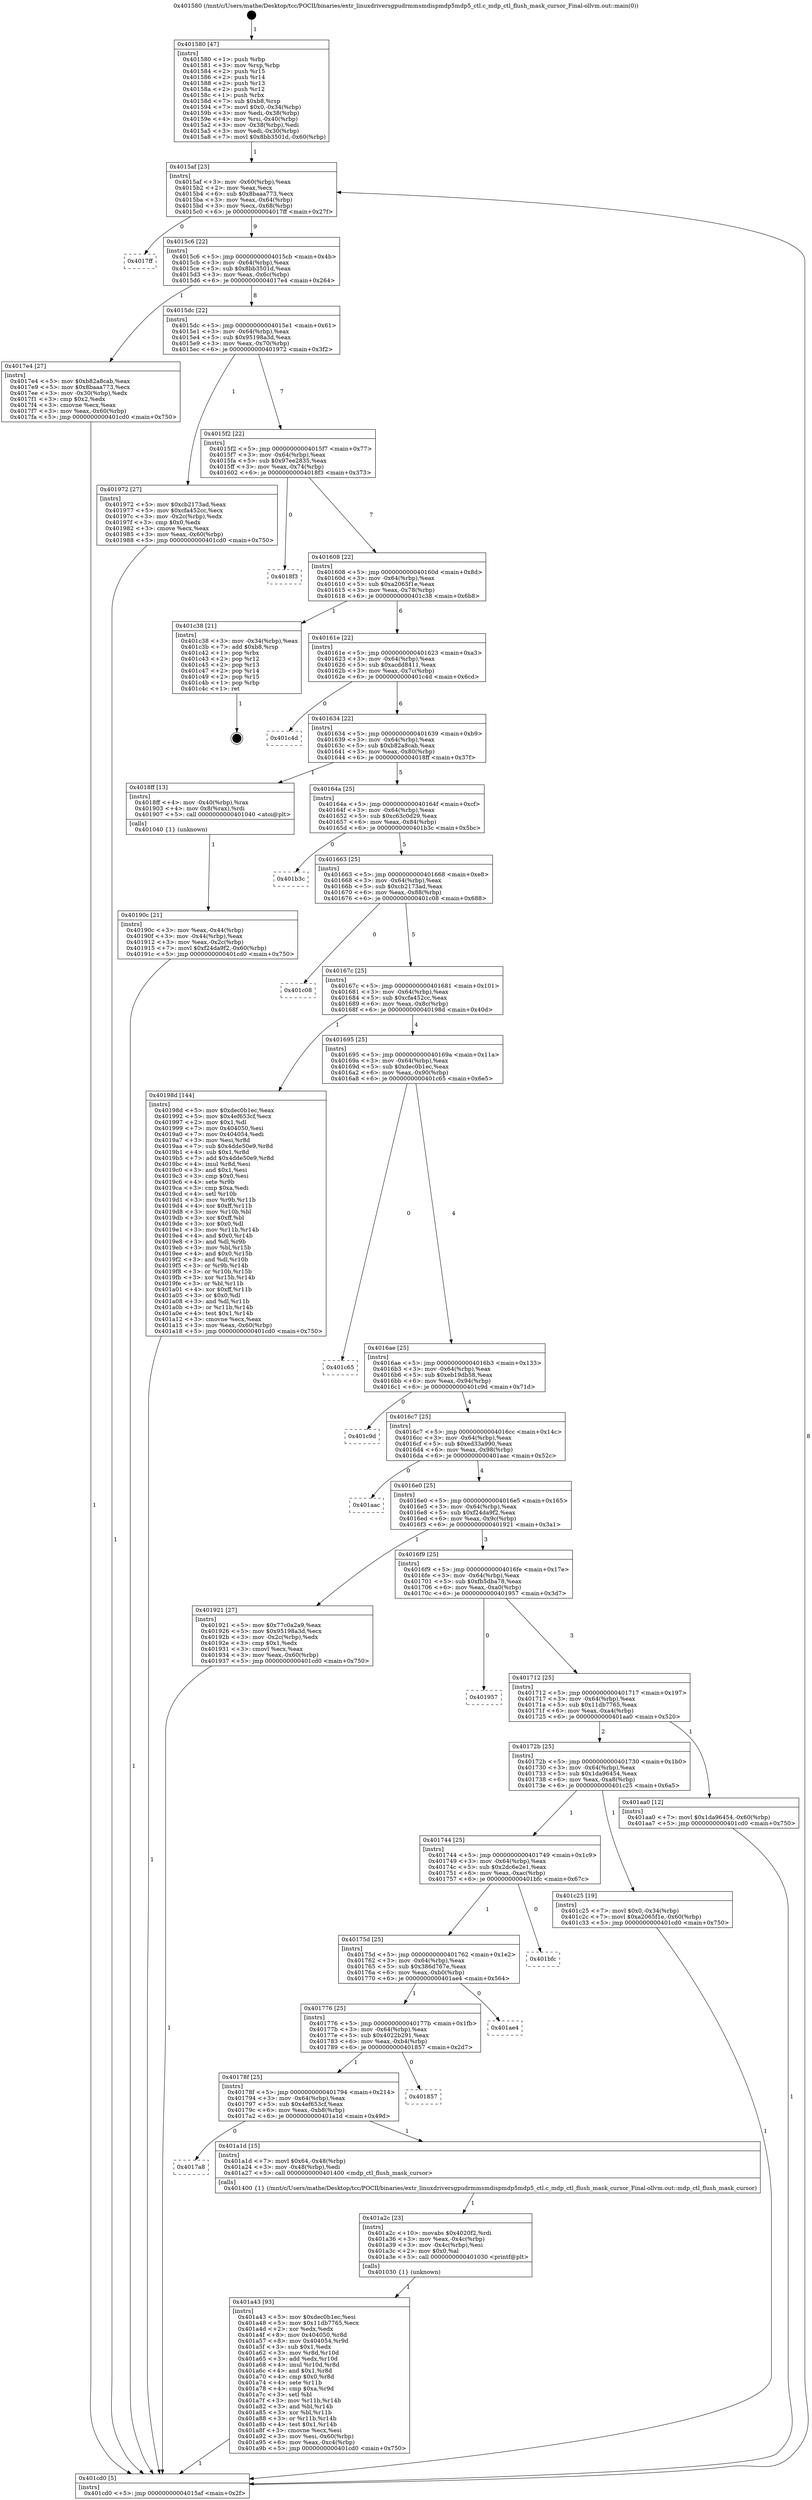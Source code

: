 digraph "0x401580" {
  label = "0x401580 (/mnt/c/Users/mathe/Desktop/tcc/POCII/binaries/extr_linuxdriversgpudrmmsmdispmdp5mdp5_ctl.c_mdp_ctl_flush_mask_cursor_Final-ollvm.out::main(0))"
  labelloc = "t"
  node[shape=record]

  Entry [label="",width=0.3,height=0.3,shape=circle,fillcolor=black,style=filled]
  "0x4015af" [label="{
     0x4015af [23]\l
     | [instrs]\l
     &nbsp;&nbsp;0x4015af \<+3\>: mov -0x60(%rbp),%eax\l
     &nbsp;&nbsp;0x4015b2 \<+2\>: mov %eax,%ecx\l
     &nbsp;&nbsp;0x4015b4 \<+6\>: sub $0x8baaa773,%ecx\l
     &nbsp;&nbsp;0x4015ba \<+3\>: mov %eax,-0x64(%rbp)\l
     &nbsp;&nbsp;0x4015bd \<+3\>: mov %ecx,-0x68(%rbp)\l
     &nbsp;&nbsp;0x4015c0 \<+6\>: je 00000000004017ff \<main+0x27f\>\l
  }"]
  "0x4017ff" [label="{
     0x4017ff\l
  }", style=dashed]
  "0x4015c6" [label="{
     0x4015c6 [22]\l
     | [instrs]\l
     &nbsp;&nbsp;0x4015c6 \<+5\>: jmp 00000000004015cb \<main+0x4b\>\l
     &nbsp;&nbsp;0x4015cb \<+3\>: mov -0x64(%rbp),%eax\l
     &nbsp;&nbsp;0x4015ce \<+5\>: sub $0x8bb3501d,%eax\l
     &nbsp;&nbsp;0x4015d3 \<+3\>: mov %eax,-0x6c(%rbp)\l
     &nbsp;&nbsp;0x4015d6 \<+6\>: je 00000000004017e4 \<main+0x264\>\l
  }"]
  Exit [label="",width=0.3,height=0.3,shape=circle,fillcolor=black,style=filled,peripheries=2]
  "0x4017e4" [label="{
     0x4017e4 [27]\l
     | [instrs]\l
     &nbsp;&nbsp;0x4017e4 \<+5\>: mov $0xb82a8cab,%eax\l
     &nbsp;&nbsp;0x4017e9 \<+5\>: mov $0x8baaa773,%ecx\l
     &nbsp;&nbsp;0x4017ee \<+3\>: mov -0x30(%rbp),%edx\l
     &nbsp;&nbsp;0x4017f1 \<+3\>: cmp $0x2,%edx\l
     &nbsp;&nbsp;0x4017f4 \<+3\>: cmovne %ecx,%eax\l
     &nbsp;&nbsp;0x4017f7 \<+3\>: mov %eax,-0x60(%rbp)\l
     &nbsp;&nbsp;0x4017fa \<+5\>: jmp 0000000000401cd0 \<main+0x750\>\l
  }"]
  "0x4015dc" [label="{
     0x4015dc [22]\l
     | [instrs]\l
     &nbsp;&nbsp;0x4015dc \<+5\>: jmp 00000000004015e1 \<main+0x61\>\l
     &nbsp;&nbsp;0x4015e1 \<+3\>: mov -0x64(%rbp),%eax\l
     &nbsp;&nbsp;0x4015e4 \<+5\>: sub $0x95198a3d,%eax\l
     &nbsp;&nbsp;0x4015e9 \<+3\>: mov %eax,-0x70(%rbp)\l
     &nbsp;&nbsp;0x4015ec \<+6\>: je 0000000000401972 \<main+0x3f2\>\l
  }"]
  "0x401cd0" [label="{
     0x401cd0 [5]\l
     | [instrs]\l
     &nbsp;&nbsp;0x401cd0 \<+5\>: jmp 00000000004015af \<main+0x2f\>\l
  }"]
  "0x401580" [label="{
     0x401580 [47]\l
     | [instrs]\l
     &nbsp;&nbsp;0x401580 \<+1\>: push %rbp\l
     &nbsp;&nbsp;0x401581 \<+3\>: mov %rsp,%rbp\l
     &nbsp;&nbsp;0x401584 \<+2\>: push %r15\l
     &nbsp;&nbsp;0x401586 \<+2\>: push %r14\l
     &nbsp;&nbsp;0x401588 \<+2\>: push %r13\l
     &nbsp;&nbsp;0x40158a \<+2\>: push %r12\l
     &nbsp;&nbsp;0x40158c \<+1\>: push %rbx\l
     &nbsp;&nbsp;0x40158d \<+7\>: sub $0xb8,%rsp\l
     &nbsp;&nbsp;0x401594 \<+7\>: movl $0x0,-0x34(%rbp)\l
     &nbsp;&nbsp;0x40159b \<+3\>: mov %edi,-0x38(%rbp)\l
     &nbsp;&nbsp;0x40159e \<+4\>: mov %rsi,-0x40(%rbp)\l
     &nbsp;&nbsp;0x4015a2 \<+3\>: mov -0x38(%rbp),%edi\l
     &nbsp;&nbsp;0x4015a5 \<+3\>: mov %edi,-0x30(%rbp)\l
     &nbsp;&nbsp;0x4015a8 \<+7\>: movl $0x8bb3501d,-0x60(%rbp)\l
  }"]
  "0x401a43" [label="{
     0x401a43 [93]\l
     | [instrs]\l
     &nbsp;&nbsp;0x401a43 \<+5\>: mov $0xdec0b1ec,%esi\l
     &nbsp;&nbsp;0x401a48 \<+5\>: mov $0x11db7765,%ecx\l
     &nbsp;&nbsp;0x401a4d \<+2\>: xor %edx,%edx\l
     &nbsp;&nbsp;0x401a4f \<+8\>: mov 0x404050,%r8d\l
     &nbsp;&nbsp;0x401a57 \<+8\>: mov 0x404054,%r9d\l
     &nbsp;&nbsp;0x401a5f \<+3\>: sub $0x1,%edx\l
     &nbsp;&nbsp;0x401a62 \<+3\>: mov %r8d,%r10d\l
     &nbsp;&nbsp;0x401a65 \<+3\>: add %edx,%r10d\l
     &nbsp;&nbsp;0x401a68 \<+4\>: imul %r10d,%r8d\l
     &nbsp;&nbsp;0x401a6c \<+4\>: and $0x1,%r8d\l
     &nbsp;&nbsp;0x401a70 \<+4\>: cmp $0x0,%r8d\l
     &nbsp;&nbsp;0x401a74 \<+4\>: sete %r11b\l
     &nbsp;&nbsp;0x401a78 \<+4\>: cmp $0xa,%r9d\l
     &nbsp;&nbsp;0x401a7c \<+3\>: setl %bl\l
     &nbsp;&nbsp;0x401a7f \<+3\>: mov %r11b,%r14b\l
     &nbsp;&nbsp;0x401a82 \<+3\>: and %bl,%r14b\l
     &nbsp;&nbsp;0x401a85 \<+3\>: xor %bl,%r11b\l
     &nbsp;&nbsp;0x401a88 \<+3\>: or %r11b,%r14b\l
     &nbsp;&nbsp;0x401a8b \<+4\>: test $0x1,%r14b\l
     &nbsp;&nbsp;0x401a8f \<+3\>: cmovne %ecx,%esi\l
     &nbsp;&nbsp;0x401a92 \<+3\>: mov %esi,-0x60(%rbp)\l
     &nbsp;&nbsp;0x401a95 \<+6\>: mov %eax,-0xc4(%rbp)\l
     &nbsp;&nbsp;0x401a9b \<+5\>: jmp 0000000000401cd0 \<main+0x750\>\l
  }"]
  "0x401972" [label="{
     0x401972 [27]\l
     | [instrs]\l
     &nbsp;&nbsp;0x401972 \<+5\>: mov $0xcb2173ad,%eax\l
     &nbsp;&nbsp;0x401977 \<+5\>: mov $0xcfa452cc,%ecx\l
     &nbsp;&nbsp;0x40197c \<+3\>: mov -0x2c(%rbp),%edx\l
     &nbsp;&nbsp;0x40197f \<+3\>: cmp $0x0,%edx\l
     &nbsp;&nbsp;0x401982 \<+3\>: cmove %ecx,%eax\l
     &nbsp;&nbsp;0x401985 \<+3\>: mov %eax,-0x60(%rbp)\l
     &nbsp;&nbsp;0x401988 \<+5\>: jmp 0000000000401cd0 \<main+0x750\>\l
  }"]
  "0x4015f2" [label="{
     0x4015f2 [22]\l
     | [instrs]\l
     &nbsp;&nbsp;0x4015f2 \<+5\>: jmp 00000000004015f7 \<main+0x77\>\l
     &nbsp;&nbsp;0x4015f7 \<+3\>: mov -0x64(%rbp),%eax\l
     &nbsp;&nbsp;0x4015fa \<+5\>: sub $0x97ee2835,%eax\l
     &nbsp;&nbsp;0x4015ff \<+3\>: mov %eax,-0x74(%rbp)\l
     &nbsp;&nbsp;0x401602 \<+6\>: je 00000000004018f3 \<main+0x373\>\l
  }"]
  "0x401a2c" [label="{
     0x401a2c [23]\l
     | [instrs]\l
     &nbsp;&nbsp;0x401a2c \<+10\>: movabs $0x4020f2,%rdi\l
     &nbsp;&nbsp;0x401a36 \<+3\>: mov %eax,-0x4c(%rbp)\l
     &nbsp;&nbsp;0x401a39 \<+3\>: mov -0x4c(%rbp),%esi\l
     &nbsp;&nbsp;0x401a3c \<+2\>: mov $0x0,%al\l
     &nbsp;&nbsp;0x401a3e \<+5\>: call 0000000000401030 \<printf@plt\>\l
     | [calls]\l
     &nbsp;&nbsp;0x401030 \{1\} (unknown)\l
  }"]
  "0x4018f3" [label="{
     0x4018f3\l
  }", style=dashed]
  "0x401608" [label="{
     0x401608 [22]\l
     | [instrs]\l
     &nbsp;&nbsp;0x401608 \<+5\>: jmp 000000000040160d \<main+0x8d\>\l
     &nbsp;&nbsp;0x40160d \<+3\>: mov -0x64(%rbp),%eax\l
     &nbsp;&nbsp;0x401610 \<+5\>: sub $0xa2065f1e,%eax\l
     &nbsp;&nbsp;0x401615 \<+3\>: mov %eax,-0x78(%rbp)\l
     &nbsp;&nbsp;0x401618 \<+6\>: je 0000000000401c38 \<main+0x6b8\>\l
  }"]
  "0x4017a8" [label="{
     0x4017a8\l
  }", style=dashed]
  "0x401c38" [label="{
     0x401c38 [21]\l
     | [instrs]\l
     &nbsp;&nbsp;0x401c38 \<+3\>: mov -0x34(%rbp),%eax\l
     &nbsp;&nbsp;0x401c3b \<+7\>: add $0xb8,%rsp\l
     &nbsp;&nbsp;0x401c42 \<+1\>: pop %rbx\l
     &nbsp;&nbsp;0x401c43 \<+2\>: pop %r12\l
     &nbsp;&nbsp;0x401c45 \<+2\>: pop %r13\l
     &nbsp;&nbsp;0x401c47 \<+2\>: pop %r14\l
     &nbsp;&nbsp;0x401c49 \<+2\>: pop %r15\l
     &nbsp;&nbsp;0x401c4b \<+1\>: pop %rbp\l
     &nbsp;&nbsp;0x401c4c \<+1\>: ret\l
  }"]
  "0x40161e" [label="{
     0x40161e [22]\l
     | [instrs]\l
     &nbsp;&nbsp;0x40161e \<+5\>: jmp 0000000000401623 \<main+0xa3\>\l
     &nbsp;&nbsp;0x401623 \<+3\>: mov -0x64(%rbp),%eax\l
     &nbsp;&nbsp;0x401626 \<+5\>: sub $0xacdd8411,%eax\l
     &nbsp;&nbsp;0x40162b \<+3\>: mov %eax,-0x7c(%rbp)\l
     &nbsp;&nbsp;0x40162e \<+6\>: je 0000000000401c4d \<main+0x6cd\>\l
  }"]
  "0x401a1d" [label="{
     0x401a1d [15]\l
     | [instrs]\l
     &nbsp;&nbsp;0x401a1d \<+7\>: movl $0x64,-0x48(%rbp)\l
     &nbsp;&nbsp;0x401a24 \<+3\>: mov -0x48(%rbp),%edi\l
     &nbsp;&nbsp;0x401a27 \<+5\>: call 0000000000401400 \<mdp_ctl_flush_mask_cursor\>\l
     | [calls]\l
     &nbsp;&nbsp;0x401400 \{1\} (/mnt/c/Users/mathe/Desktop/tcc/POCII/binaries/extr_linuxdriversgpudrmmsmdispmdp5mdp5_ctl.c_mdp_ctl_flush_mask_cursor_Final-ollvm.out::mdp_ctl_flush_mask_cursor)\l
  }"]
  "0x401c4d" [label="{
     0x401c4d\l
  }", style=dashed]
  "0x401634" [label="{
     0x401634 [22]\l
     | [instrs]\l
     &nbsp;&nbsp;0x401634 \<+5\>: jmp 0000000000401639 \<main+0xb9\>\l
     &nbsp;&nbsp;0x401639 \<+3\>: mov -0x64(%rbp),%eax\l
     &nbsp;&nbsp;0x40163c \<+5\>: sub $0xb82a8cab,%eax\l
     &nbsp;&nbsp;0x401641 \<+3\>: mov %eax,-0x80(%rbp)\l
     &nbsp;&nbsp;0x401644 \<+6\>: je 00000000004018ff \<main+0x37f\>\l
  }"]
  "0x40178f" [label="{
     0x40178f [25]\l
     | [instrs]\l
     &nbsp;&nbsp;0x40178f \<+5\>: jmp 0000000000401794 \<main+0x214\>\l
     &nbsp;&nbsp;0x401794 \<+3\>: mov -0x64(%rbp),%eax\l
     &nbsp;&nbsp;0x401797 \<+5\>: sub $0x4ef653cf,%eax\l
     &nbsp;&nbsp;0x40179c \<+6\>: mov %eax,-0xb8(%rbp)\l
     &nbsp;&nbsp;0x4017a2 \<+6\>: je 0000000000401a1d \<main+0x49d\>\l
  }"]
  "0x4018ff" [label="{
     0x4018ff [13]\l
     | [instrs]\l
     &nbsp;&nbsp;0x4018ff \<+4\>: mov -0x40(%rbp),%rax\l
     &nbsp;&nbsp;0x401903 \<+4\>: mov 0x8(%rax),%rdi\l
     &nbsp;&nbsp;0x401907 \<+5\>: call 0000000000401040 \<atoi@plt\>\l
     | [calls]\l
     &nbsp;&nbsp;0x401040 \{1\} (unknown)\l
  }"]
  "0x40164a" [label="{
     0x40164a [25]\l
     | [instrs]\l
     &nbsp;&nbsp;0x40164a \<+5\>: jmp 000000000040164f \<main+0xcf\>\l
     &nbsp;&nbsp;0x40164f \<+3\>: mov -0x64(%rbp),%eax\l
     &nbsp;&nbsp;0x401652 \<+5\>: sub $0xc63c0d29,%eax\l
     &nbsp;&nbsp;0x401657 \<+6\>: mov %eax,-0x84(%rbp)\l
     &nbsp;&nbsp;0x40165d \<+6\>: je 0000000000401b3c \<main+0x5bc\>\l
  }"]
  "0x40190c" [label="{
     0x40190c [21]\l
     | [instrs]\l
     &nbsp;&nbsp;0x40190c \<+3\>: mov %eax,-0x44(%rbp)\l
     &nbsp;&nbsp;0x40190f \<+3\>: mov -0x44(%rbp),%eax\l
     &nbsp;&nbsp;0x401912 \<+3\>: mov %eax,-0x2c(%rbp)\l
     &nbsp;&nbsp;0x401915 \<+7\>: movl $0xf24da9f2,-0x60(%rbp)\l
     &nbsp;&nbsp;0x40191c \<+5\>: jmp 0000000000401cd0 \<main+0x750\>\l
  }"]
  "0x401857" [label="{
     0x401857\l
  }", style=dashed]
  "0x401b3c" [label="{
     0x401b3c\l
  }", style=dashed]
  "0x401663" [label="{
     0x401663 [25]\l
     | [instrs]\l
     &nbsp;&nbsp;0x401663 \<+5\>: jmp 0000000000401668 \<main+0xe8\>\l
     &nbsp;&nbsp;0x401668 \<+3\>: mov -0x64(%rbp),%eax\l
     &nbsp;&nbsp;0x40166b \<+5\>: sub $0xcb2173ad,%eax\l
     &nbsp;&nbsp;0x401670 \<+6\>: mov %eax,-0x88(%rbp)\l
     &nbsp;&nbsp;0x401676 \<+6\>: je 0000000000401c08 \<main+0x688\>\l
  }"]
  "0x401776" [label="{
     0x401776 [25]\l
     | [instrs]\l
     &nbsp;&nbsp;0x401776 \<+5\>: jmp 000000000040177b \<main+0x1fb\>\l
     &nbsp;&nbsp;0x40177b \<+3\>: mov -0x64(%rbp),%eax\l
     &nbsp;&nbsp;0x40177e \<+5\>: sub $0x4022b291,%eax\l
     &nbsp;&nbsp;0x401783 \<+6\>: mov %eax,-0xb4(%rbp)\l
     &nbsp;&nbsp;0x401789 \<+6\>: je 0000000000401857 \<main+0x2d7\>\l
  }"]
  "0x401c08" [label="{
     0x401c08\l
  }", style=dashed]
  "0x40167c" [label="{
     0x40167c [25]\l
     | [instrs]\l
     &nbsp;&nbsp;0x40167c \<+5\>: jmp 0000000000401681 \<main+0x101\>\l
     &nbsp;&nbsp;0x401681 \<+3\>: mov -0x64(%rbp),%eax\l
     &nbsp;&nbsp;0x401684 \<+5\>: sub $0xcfa452cc,%eax\l
     &nbsp;&nbsp;0x401689 \<+6\>: mov %eax,-0x8c(%rbp)\l
     &nbsp;&nbsp;0x40168f \<+6\>: je 000000000040198d \<main+0x40d\>\l
  }"]
  "0x401ae4" [label="{
     0x401ae4\l
  }", style=dashed]
  "0x40198d" [label="{
     0x40198d [144]\l
     | [instrs]\l
     &nbsp;&nbsp;0x40198d \<+5\>: mov $0xdec0b1ec,%eax\l
     &nbsp;&nbsp;0x401992 \<+5\>: mov $0x4ef653cf,%ecx\l
     &nbsp;&nbsp;0x401997 \<+2\>: mov $0x1,%dl\l
     &nbsp;&nbsp;0x401999 \<+7\>: mov 0x404050,%esi\l
     &nbsp;&nbsp;0x4019a0 \<+7\>: mov 0x404054,%edi\l
     &nbsp;&nbsp;0x4019a7 \<+3\>: mov %esi,%r8d\l
     &nbsp;&nbsp;0x4019aa \<+7\>: sub $0x4dde50e9,%r8d\l
     &nbsp;&nbsp;0x4019b1 \<+4\>: sub $0x1,%r8d\l
     &nbsp;&nbsp;0x4019b5 \<+7\>: add $0x4dde50e9,%r8d\l
     &nbsp;&nbsp;0x4019bc \<+4\>: imul %r8d,%esi\l
     &nbsp;&nbsp;0x4019c0 \<+3\>: and $0x1,%esi\l
     &nbsp;&nbsp;0x4019c3 \<+3\>: cmp $0x0,%esi\l
     &nbsp;&nbsp;0x4019c6 \<+4\>: sete %r9b\l
     &nbsp;&nbsp;0x4019ca \<+3\>: cmp $0xa,%edi\l
     &nbsp;&nbsp;0x4019cd \<+4\>: setl %r10b\l
     &nbsp;&nbsp;0x4019d1 \<+3\>: mov %r9b,%r11b\l
     &nbsp;&nbsp;0x4019d4 \<+4\>: xor $0xff,%r11b\l
     &nbsp;&nbsp;0x4019d8 \<+3\>: mov %r10b,%bl\l
     &nbsp;&nbsp;0x4019db \<+3\>: xor $0xff,%bl\l
     &nbsp;&nbsp;0x4019de \<+3\>: xor $0x0,%dl\l
     &nbsp;&nbsp;0x4019e1 \<+3\>: mov %r11b,%r14b\l
     &nbsp;&nbsp;0x4019e4 \<+4\>: and $0x0,%r14b\l
     &nbsp;&nbsp;0x4019e8 \<+3\>: and %dl,%r9b\l
     &nbsp;&nbsp;0x4019eb \<+3\>: mov %bl,%r15b\l
     &nbsp;&nbsp;0x4019ee \<+4\>: and $0x0,%r15b\l
     &nbsp;&nbsp;0x4019f2 \<+3\>: and %dl,%r10b\l
     &nbsp;&nbsp;0x4019f5 \<+3\>: or %r9b,%r14b\l
     &nbsp;&nbsp;0x4019f8 \<+3\>: or %r10b,%r15b\l
     &nbsp;&nbsp;0x4019fb \<+3\>: xor %r15b,%r14b\l
     &nbsp;&nbsp;0x4019fe \<+3\>: or %bl,%r11b\l
     &nbsp;&nbsp;0x401a01 \<+4\>: xor $0xff,%r11b\l
     &nbsp;&nbsp;0x401a05 \<+3\>: or $0x0,%dl\l
     &nbsp;&nbsp;0x401a08 \<+3\>: and %dl,%r11b\l
     &nbsp;&nbsp;0x401a0b \<+3\>: or %r11b,%r14b\l
     &nbsp;&nbsp;0x401a0e \<+4\>: test $0x1,%r14b\l
     &nbsp;&nbsp;0x401a12 \<+3\>: cmovne %ecx,%eax\l
     &nbsp;&nbsp;0x401a15 \<+3\>: mov %eax,-0x60(%rbp)\l
     &nbsp;&nbsp;0x401a18 \<+5\>: jmp 0000000000401cd0 \<main+0x750\>\l
  }"]
  "0x401695" [label="{
     0x401695 [25]\l
     | [instrs]\l
     &nbsp;&nbsp;0x401695 \<+5\>: jmp 000000000040169a \<main+0x11a\>\l
     &nbsp;&nbsp;0x40169a \<+3\>: mov -0x64(%rbp),%eax\l
     &nbsp;&nbsp;0x40169d \<+5\>: sub $0xdec0b1ec,%eax\l
     &nbsp;&nbsp;0x4016a2 \<+6\>: mov %eax,-0x90(%rbp)\l
     &nbsp;&nbsp;0x4016a8 \<+6\>: je 0000000000401c65 \<main+0x6e5\>\l
  }"]
  "0x40175d" [label="{
     0x40175d [25]\l
     | [instrs]\l
     &nbsp;&nbsp;0x40175d \<+5\>: jmp 0000000000401762 \<main+0x1e2\>\l
     &nbsp;&nbsp;0x401762 \<+3\>: mov -0x64(%rbp),%eax\l
     &nbsp;&nbsp;0x401765 \<+5\>: sub $0x386d767e,%eax\l
     &nbsp;&nbsp;0x40176a \<+6\>: mov %eax,-0xb0(%rbp)\l
     &nbsp;&nbsp;0x401770 \<+6\>: je 0000000000401ae4 \<main+0x564\>\l
  }"]
  "0x401c65" [label="{
     0x401c65\l
  }", style=dashed]
  "0x4016ae" [label="{
     0x4016ae [25]\l
     | [instrs]\l
     &nbsp;&nbsp;0x4016ae \<+5\>: jmp 00000000004016b3 \<main+0x133\>\l
     &nbsp;&nbsp;0x4016b3 \<+3\>: mov -0x64(%rbp),%eax\l
     &nbsp;&nbsp;0x4016b6 \<+5\>: sub $0xeb19db58,%eax\l
     &nbsp;&nbsp;0x4016bb \<+6\>: mov %eax,-0x94(%rbp)\l
     &nbsp;&nbsp;0x4016c1 \<+6\>: je 0000000000401c9d \<main+0x71d\>\l
  }"]
  "0x401bfc" [label="{
     0x401bfc\l
  }", style=dashed]
  "0x401c9d" [label="{
     0x401c9d\l
  }", style=dashed]
  "0x4016c7" [label="{
     0x4016c7 [25]\l
     | [instrs]\l
     &nbsp;&nbsp;0x4016c7 \<+5\>: jmp 00000000004016cc \<main+0x14c\>\l
     &nbsp;&nbsp;0x4016cc \<+3\>: mov -0x64(%rbp),%eax\l
     &nbsp;&nbsp;0x4016cf \<+5\>: sub $0xed33a990,%eax\l
     &nbsp;&nbsp;0x4016d4 \<+6\>: mov %eax,-0x98(%rbp)\l
     &nbsp;&nbsp;0x4016da \<+6\>: je 0000000000401aac \<main+0x52c\>\l
  }"]
  "0x401744" [label="{
     0x401744 [25]\l
     | [instrs]\l
     &nbsp;&nbsp;0x401744 \<+5\>: jmp 0000000000401749 \<main+0x1c9\>\l
     &nbsp;&nbsp;0x401749 \<+3\>: mov -0x64(%rbp),%eax\l
     &nbsp;&nbsp;0x40174c \<+5\>: sub $0x2dc6e2e1,%eax\l
     &nbsp;&nbsp;0x401751 \<+6\>: mov %eax,-0xac(%rbp)\l
     &nbsp;&nbsp;0x401757 \<+6\>: je 0000000000401bfc \<main+0x67c\>\l
  }"]
  "0x401aac" [label="{
     0x401aac\l
  }", style=dashed]
  "0x4016e0" [label="{
     0x4016e0 [25]\l
     | [instrs]\l
     &nbsp;&nbsp;0x4016e0 \<+5\>: jmp 00000000004016e5 \<main+0x165\>\l
     &nbsp;&nbsp;0x4016e5 \<+3\>: mov -0x64(%rbp),%eax\l
     &nbsp;&nbsp;0x4016e8 \<+5\>: sub $0xf24da9f2,%eax\l
     &nbsp;&nbsp;0x4016ed \<+6\>: mov %eax,-0x9c(%rbp)\l
     &nbsp;&nbsp;0x4016f3 \<+6\>: je 0000000000401921 \<main+0x3a1\>\l
  }"]
  "0x401c25" [label="{
     0x401c25 [19]\l
     | [instrs]\l
     &nbsp;&nbsp;0x401c25 \<+7\>: movl $0x0,-0x34(%rbp)\l
     &nbsp;&nbsp;0x401c2c \<+7\>: movl $0xa2065f1e,-0x60(%rbp)\l
     &nbsp;&nbsp;0x401c33 \<+5\>: jmp 0000000000401cd0 \<main+0x750\>\l
  }"]
  "0x401921" [label="{
     0x401921 [27]\l
     | [instrs]\l
     &nbsp;&nbsp;0x401921 \<+5\>: mov $0x77c0a2a9,%eax\l
     &nbsp;&nbsp;0x401926 \<+5\>: mov $0x95198a3d,%ecx\l
     &nbsp;&nbsp;0x40192b \<+3\>: mov -0x2c(%rbp),%edx\l
     &nbsp;&nbsp;0x40192e \<+3\>: cmp $0x1,%edx\l
     &nbsp;&nbsp;0x401931 \<+3\>: cmovl %ecx,%eax\l
     &nbsp;&nbsp;0x401934 \<+3\>: mov %eax,-0x60(%rbp)\l
     &nbsp;&nbsp;0x401937 \<+5\>: jmp 0000000000401cd0 \<main+0x750\>\l
  }"]
  "0x4016f9" [label="{
     0x4016f9 [25]\l
     | [instrs]\l
     &nbsp;&nbsp;0x4016f9 \<+5\>: jmp 00000000004016fe \<main+0x17e\>\l
     &nbsp;&nbsp;0x4016fe \<+3\>: mov -0x64(%rbp),%eax\l
     &nbsp;&nbsp;0x401701 \<+5\>: sub $0xfb5dba78,%eax\l
     &nbsp;&nbsp;0x401706 \<+6\>: mov %eax,-0xa0(%rbp)\l
     &nbsp;&nbsp;0x40170c \<+6\>: je 0000000000401957 \<main+0x3d7\>\l
  }"]
  "0x40172b" [label="{
     0x40172b [25]\l
     | [instrs]\l
     &nbsp;&nbsp;0x40172b \<+5\>: jmp 0000000000401730 \<main+0x1b0\>\l
     &nbsp;&nbsp;0x401730 \<+3\>: mov -0x64(%rbp),%eax\l
     &nbsp;&nbsp;0x401733 \<+5\>: sub $0x1da96454,%eax\l
     &nbsp;&nbsp;0x401738 \<+6\>: mov %eax,-0xa8(%rbp)\l
     &nbsp;&nbsp;0x40173e \<+6\>: je 0000000000401c25 \<main+0x6a5\>\l
  }"]
  "0x401957" [label="{
     0x401957\l
  }", style=dashed]
  "0x401712" [label="{
     0x401712 [25]\l
     | [instrs]\l
     &nbsp;&nbsp;0x401712 \<+5\>: jmp 0000000000401717 \<main+0x197\>\l
     &nbsp;&nbsp;0x401717 \<+3\>: mov -0x64(%rbp),%eax\l
     &nbsp;&nbsp;0x40171a \<+5\>: sub $0x11db7765,%eax\l
     &nbsp;&nbsp;0x40171f \<+6\>: mov %eax,-0xa4(%rbp)\l
     &nbsp;&nbsp;0x401725 \<+6\>: je 0000000000401aa0 \<main+0x520\>\l
  }"]
  "0x401aa0" [label="{
     0x401aa0 [12]\l
     | [instrs]\l
     &nbsp;&nbsp;0x401aa0 \<+7\>: movl $0x1da96454,-0x60(%rbp)\l
     &nbsp;&nbsp;0x401aa7 \<+5\>: jmp 0000000000401cd0 \<main+0x750\>\l
  }"]
  Entry -> "0x401580" [label=" 1"]
  "0x4015af" -> "0x4017ff" [label=" 0"]
  "0x4015af" -> "0x4015c6" [label=" 9"]
  "0x401c38" -> Exit [label=" 1"]
  "0x4015c6" -> "0x4017e4" [label=" 1"]
  "0x4015c6" -> "0x4015dc" [label=" 8"]
  "0x4017e4" -> "0x401cd0" [label=" 1"]
  "0x401580" -> "0x4015af" [label=" 1"]
  "0x401cd0" -> "0x4015af" [label=" 8"]
  "0x401c25" -> "0x401cd0" [label=" 1"]
  "0x4015dc" -> "0x401972" [label=" 1"]
  "0x4015dc" -> "0x4015f2" [label=" 7"]
  "0x401aa0" -> "0x401cd0" [label=" 1"]
  "0x4015f2" -> "0x4018f3" [label=" 0"]
  "0x4015f2" -> "0x401608" [label=" 7"]
  "0x401a43" -> "0x401cd0" [label=" 1"]
  "0x401608" -> "0x401c38" [label=" 1"]
  "0x401608" -> "0x40161e" [label=" 6"]
  "0x401a2c" -> "0x401a43" [label=" 1"]
  "0x40161e" -> "0x401c4d" [label=" 0"]
  "0x40161e" -> "0x401634" [label=" 6"]
  "0x401a1d" -> "0x401a2c" [label=" 1"]
  "0x401634" -> "0x4018ff" [label=" 1"]
  "0x401634" -> "0x40164a" [label=" 5"]
  "0x4018ff" -> "0x40190c" [label=" 1"]
  "0x40190c" -> "0x401cd0" [label=" 1"]
  "0x40178f" -> "0x401a1d" [label=" 1"]
  "0x40164a" -> "0x401b3c" [label=" 0"]
  "0x40164a" -> "0x401663" [label=" 5"]
  "0x40178f" -> "0x4017a8" [label=" 0"]
  "0x401663" -> "0x401c08" [label=" 0"]
  "0x401663" -> "0x40167c" [label=" 5"]
  "0x401776" -> "0x401857" [label=" 0"]
  "0x40167c" -> "0x40198d" [label=" 1"]
  "0x40167c" -> "0x401695" [label=" 4"]
  "0x401776" -> "0x40178f" [label=" 1"]
  "0x401695" -> "0x401c65" [label=" 0"]
  "0x401695" -> "0x4016ae" [label=" 4"]
  "0x40175d" -> "0x401ae4" [label=" 0"]
  "0x4016ae" -> "0x401c9d" [label=" 0"]
  "0x4016ae" -> "0x4016c7" [label=" 4"]
  "0x40175d" -> "0x401776" [label=" 1"]
  "0x4016c7" -> "0x401aac" [label=" 0"]
  "0x4016c7" -> "0x4016e0" [label=" 4"]
  "0x401744" -> "0x401bfc" [label=" 0"]
  "0x4016e0" -> "0x401921" [label=" 1"]
  "0x4016e0" -> "0x4016f9" [label=" 3"]
  "0x401921" -> "0x401cd0" [label=" 1"]
  "0x401972" -> "0x401cd0" [label=" 1"]
  "0x40198d" -> "0x401cd0" [label=" 1"]
  "0x401744" -> "0x40175d" [label=" 1"]
  "0x4016f9" -> "0x401957" [label=" 0"]
  "0x4016f9" -> "0x401712" [label=" 3"]
  "0x40172b" -> "0x401c25" [label=" 1"]
  "0x401712" -> "0x401aa0" [label=" 1"]
  "0x401712" -> "0x40172b" [label=" 2"]
  "0x40172b" -> "0x401744" [label=" 1"]
}
